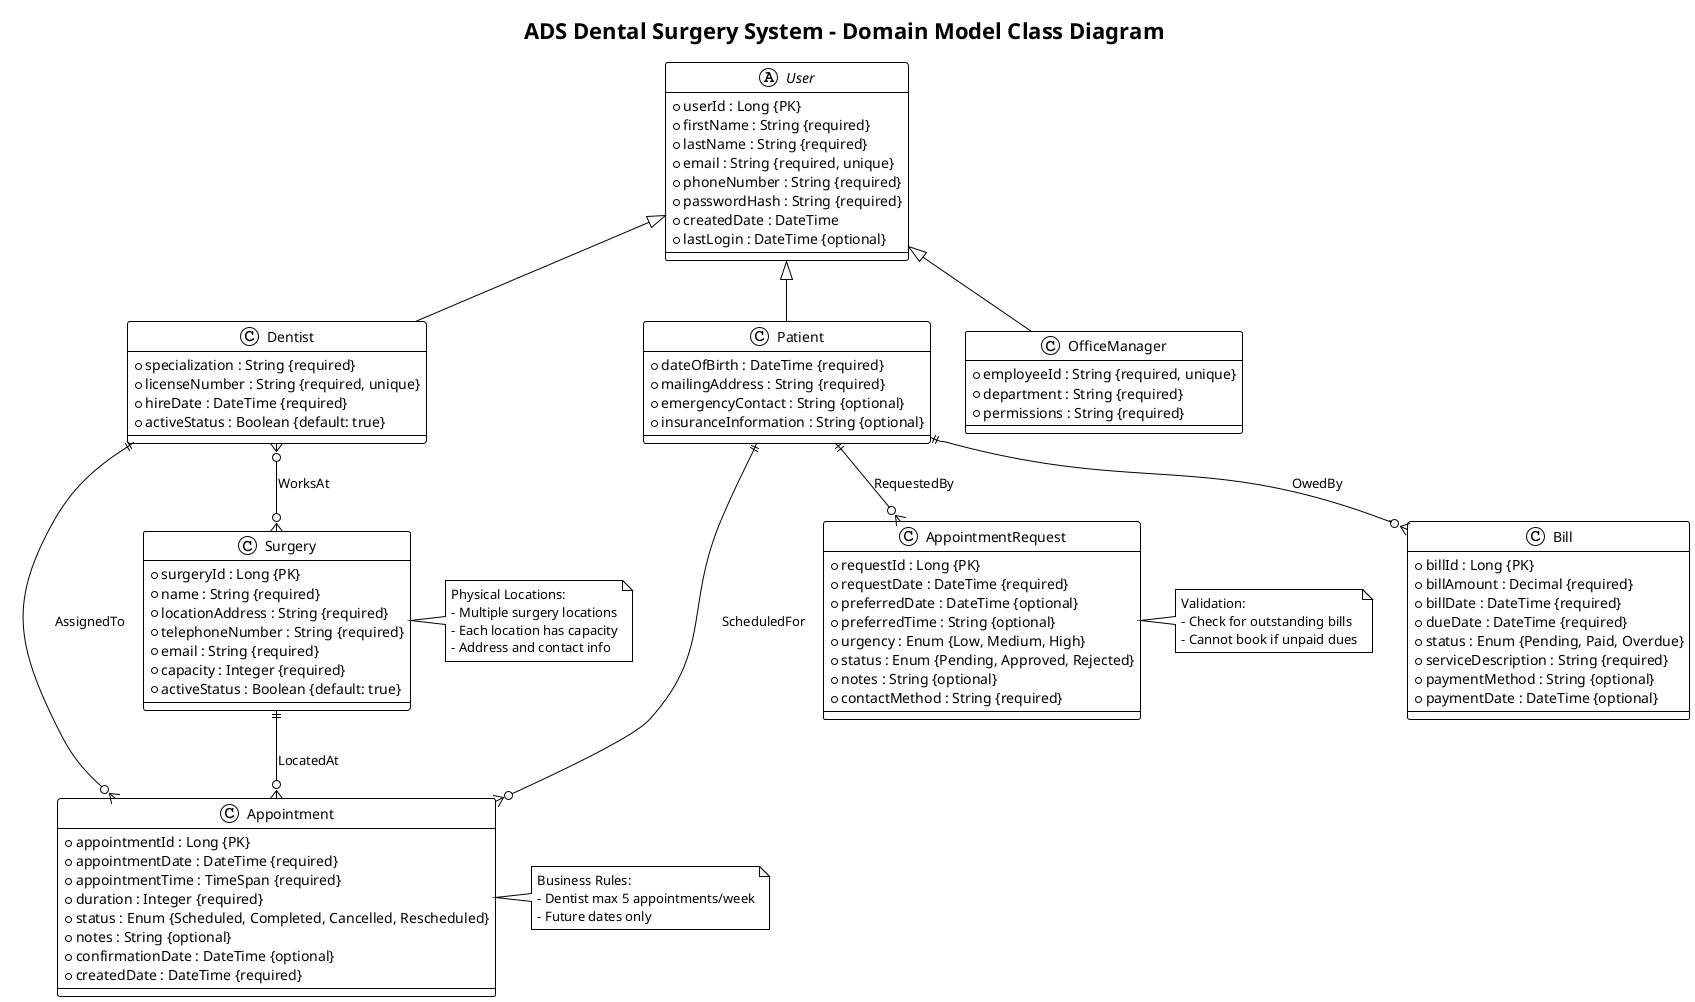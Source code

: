@startuml ADS_Dental_Surgery_Domain_Model

!theme plain

title ADS Dental Surgery System - Domain Model Class Diagram

abstract class User {
    + userId : Long {PK}
    + firstName : String {required}
    + lastName : String {required}
    + email : String {required, unique}
    + phoneNumber : String {required}
    + passwordHash : String {required}
    + createdDate : DateTime
    + lastLogin : DateTime {optional}
}

class Dentist {
    + specialization : String {required}
    + licenseNumber : String {required, unique}
    + hireDate : DateTime {required}
    + activeStatus : Boolean {default: true}
}

class Patient {
    + dateOfBirth : DateTime {required}
    + mailingAddress : String {required}
    + emergencyContact : String {optional}
    + insuranceInformation : String {optional}
}

class OfficeManager {
    + employeeId : String {required, unique}
    + department : String {required}
    + permissions : String {required}
}

class Surgery {
    + surgeryId : Long {PK}
    + name : String {required}
    + locationAddress : String {required}
    + telephoneNumber : String {required}
    + email : String {required}
    + capacity : Integer {required}
    + activeStatus : Boolean {default: true}
}

class Appointment {
    + appointmentId : Long {PK}
    + appointmentDate : DateTime {required}
    + appointmentTime : TimeSpan {required}
    + duration : Integer {required}
    + status : Enum {Scheduled, Completed, Cancelled, Rescheduled}
    + notes : String {optional}
    + confirmationDate : DateTime {optional}
    + createdDate : DateTime {required}
}

class AppointmentRequest {
    + requestId : Long {PK}
    + requestDate : DateTime {required}
    + preferredDate : DateTime {optional}
    + preferredTime : String {optional}
    + urgency : Enum {Low, Medium, High}
    + status : Enum {Pending, Approved, Rejected}
    + notes : String {optional}
    + contactMethod : String {required}
}

class Bill {
    + billId : Long {PK}
    + billAmount : Decimal {required}
    + billDate : DateTime {required}
    + dueDate : DateTime {required}
    + status : Enum {Pending, Paid, Overdue}
    + serviceDescription : String {required}
    + paymentMethod : String {optional}
    + paymentDate : DateTime {optional}
}

' Inheritance relationships
User <|-- Dentist
User <|-- Patient
User <|-- OfficeManager

' Core relationships
Patient ||--o{ Appointment : "ScheduledFor"
Dentist ||--o{ Appointment : "AssignedTo"
Surgery ||--o{ Appointment : "LocatedAt"
Patient ||--o{ Bill : "OwedBy"
Patient ||--o{ AppointmentRequest : "RequestedBy"

' Many-to-many relationship
Dentist }o--o{ Surgery : "WorksAt"

' Notes for business rules
note right of Appointment
  Business Rules:
  - Dentist max 5 appointments/week
  - Future dates only
end note

note right of AppointmentRequest
  Validation:
  - Check for outstanding bills
  - Cannot book if unpaid dues
end note

note right of Surgery
  Physical Locations:
  - Multiple surgery locations
  - Each location has capacity
  - Address and contact info
end note

@enduml
